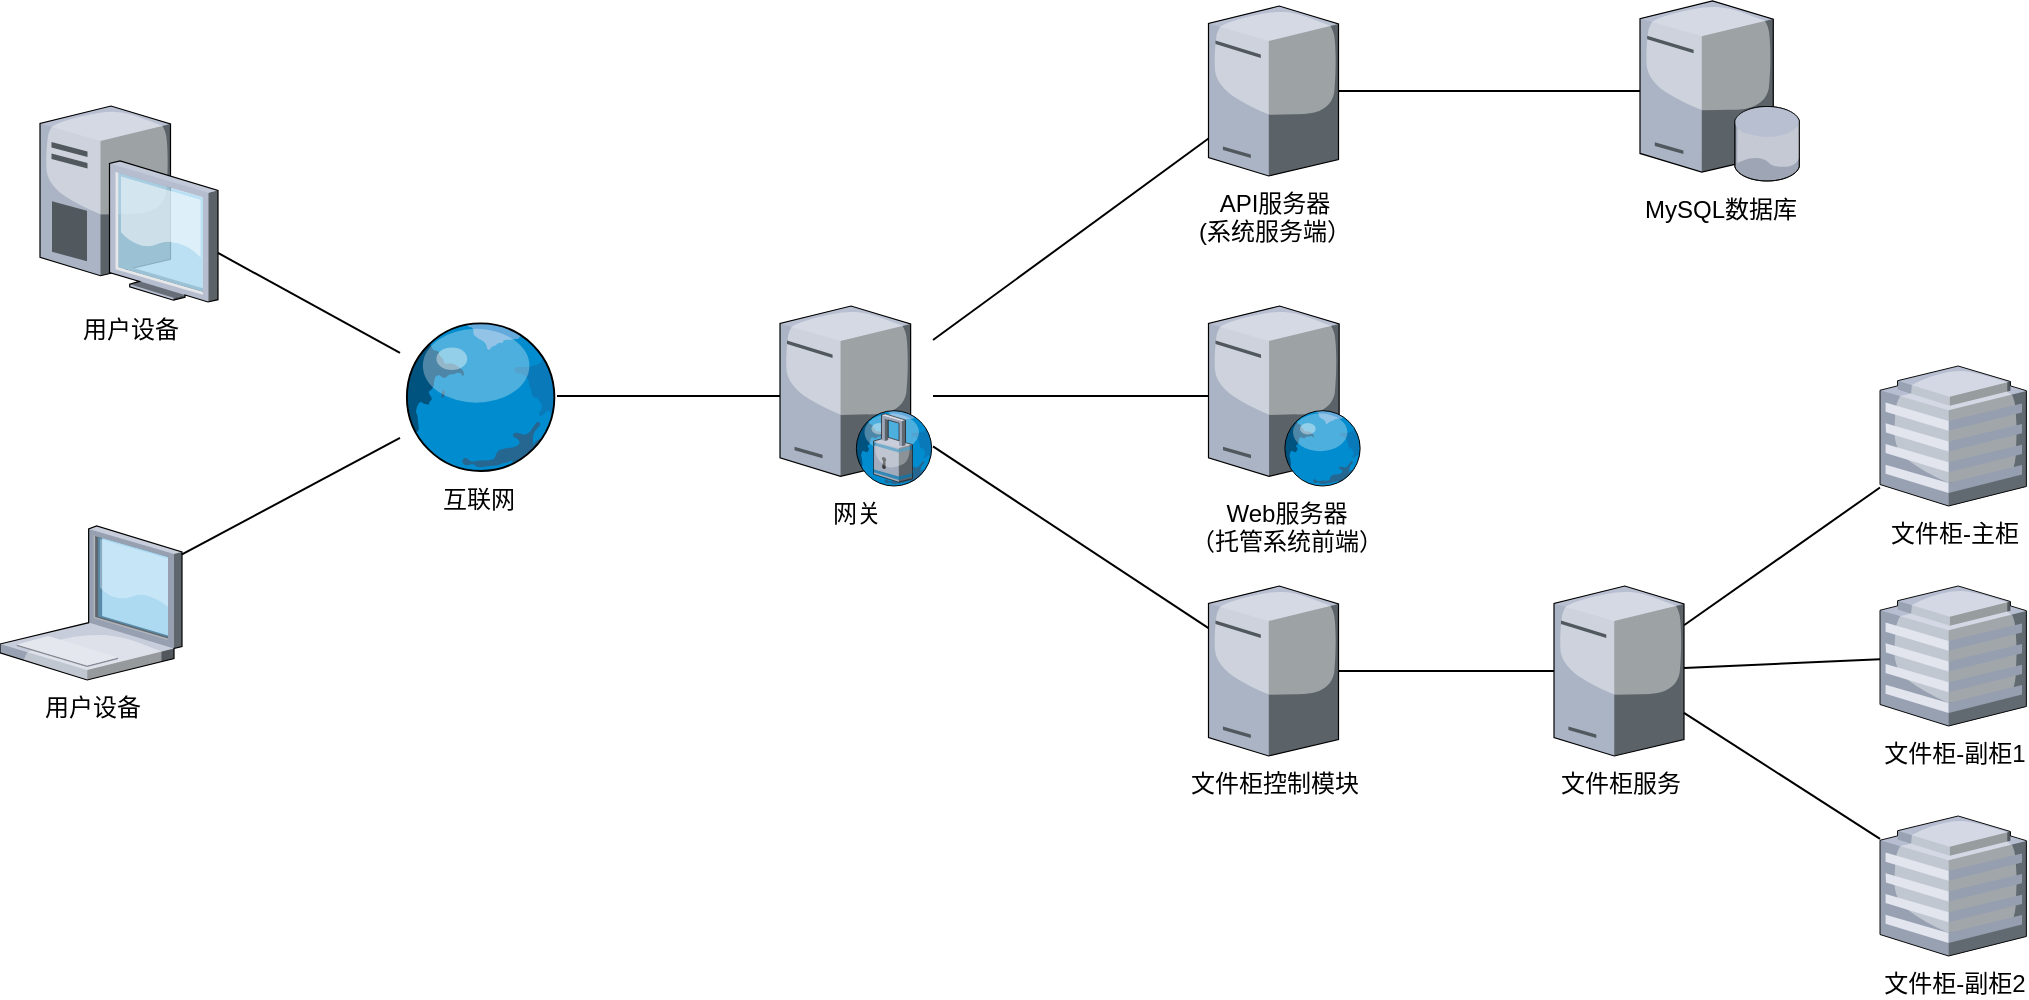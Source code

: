 <mxfile version="26.2.15">
  <diagram name="第 1 页" id="-pRMrxnwegoPKFar7Ro3">
    <mxGraphModel dx="1097" dy="584" grid="1" gridSize="10" guides="1" tooltips="1" connect="1" arrows="1" fold="1" page="1" pageScale="1" pageWidth="827" pageHeight="1169" math="0" shadow="0">
      <root>
        <mxCell id="0" />
        <mxCell id="1" parent="0" />
        <mxCell id="6qK6w1fUxaMm84eF96_b-1" value="用户设备" style="verticalLabelPosition=bottom;sketch=0;aspect=fixed;html=1;verticalAlign=top;strokeColor=none;align=center;outlineConnect=0;shape=mxgraph.citrix.desktop;" parent="1" vertex="1">
          <mxGeometry x="70" y="160" width="89" height="98" as="geometry" />
        </mxCell>
        <mxCell id="6qK6w1fUxaMm84eF96_b-2" value="用户设备" style="verticalLabelPosition=bottom;sketch=0;aspect=fixed;html=1;verticalAlign=top;strokeColor=none;align=center;outlineConnect=0;shape=mxgraph.citrix.laptop_1;" parent="1" vertex="1">
          <mxGeometry x="50" y="370" width="91" height="77" as="geometry" />
        </mxCell>
        <mxCell id="6qK6w1fUxaMm84eF96_b-3" value="网关" style="verticalLabelPosition=bottom;sketch=0;aspect=fixed;html=1;verticalAlign=top;strokeColor=none;align=center;outlineConnect=0;shape=mxgraph.citrix.proxy_server;" parent="1" vertex="1">
          <mxGeometry x="440" y="260" width="76.5" height="90" as="geometry" />
        </mxCell>
        <mxCell id="6qK6w1fUxaMm84eF96_b-4" value="&lt;div&gt;API服务器&lt;/div&gt;&lt;div&gt;(系统服务端）&lt;/div&gt;" style="verticalLabelPosition=bottom;sketch=0;aspect=fixed;html=1;verticalAlign=top;strokeColor=none;align=center;outlineConnect=0;shape=mxgraph.citrix.tower_server;" parent="1" vertex="1">
          <mxGeometry x="654.25" y="110" width="65" height="85" as="geometry" />
        </mxCell>
        <mxCell id="6qK6w1fUxaMm84eF96_b-5" value="&lt;div&gt;Web服务器&lt;/div&gt;&lt;div&gt;（托管系统前端）&lt;/div&gt;" style="verticalLabelPosition=bottom;sketch=0;aspect=fixed;html=1;verticalAlign=top;strokeColor=none;align=center;outlineConnect=0;shape=mxgraph.citrix.web_server;" parent="1" vertex="1">
          <mxGeometry x="654.25" y="260" width="76.5" height="90" as="geometry" />
        </mxCell>
        <mxCell id="6qK6w1fUxaMm84eF96_b-6" value="MySQL数据库" style="verticalLabelPosition=bottom;sketch=0;aspect=fixed;html=1;verticalAlign=top;strokeColor=none;align=center;outlineConnect=0;shape=mxgraph.citrix.database_server;" parent="1" vertex="1">
          <mxGeometry x="870" y="107.5" width="80" height="90" as="geometry" />
        </mxCell>
        <mxCell id="6qK6w1fUxaMm84eF96_b-7" value="文件柜控制模块" style="verticalLabelPosition=bottom;sketch=0;aspect=fixed;html=1;verticalAlign=top;strokeColor=none;align=center;outlineConnect=0;shape=mxgraph.citrix.tower_server;" parent="1" vertex="1">
          <mxGeometry x="654.25" y="400" width="65" height="85" as="geometry" />
        </mxCell>
        <mxCell id="6qK6w1fUxaMm84eF96_b-9" value="" style="endArrow=none;html=1;rounded=0;" parent="1" source="6qK6w1fUxaMm84eF96_b-1" target="wMVqPyCpb7T7B9sVLrzH-5" edge="1">
          <mxGeometry width="50" height="50" relative="1" as="geometry">
            <mxPoint x="610" y="290" as="sourcePoint" />
            <mxPoint x="660" y="240" as="targetPoint" />
          </mxGeometry>
        </mxCell>
        <mxCell id="6qK6w1fUxaMm84eF96_b-10" value="" style="endArrow=none;html=1;rounded=0;" parent="1" source="6qK6w1fUxaMm84eF96_b-2" target="wMVqPyCpb7T7B9sVLrzH-5" edge="1">
          <mxGeometry width="50" height="50" relative="1" as="geometry">
            <mxPoint x="610" y="290" as="sourcePoint" />
            <mxPoint x="660" y="240" as="targetPoint" />
          </mxGeometry>
        </mxCell>
        <mxCell id="6qK6w1fUxaMm84eF96_b-11" value="" style="endArrow=none;html=1;rounded=0;" parent="1" source="6qK6w1fUxaMm84eF96_b-5" target="6qK6w1fUxaMm84eF96_b-3" edge="1">
          <mxGeometry width="50" height="50" relative="1" as="geometry">
            <mxPoint x="610" y="290" as="sourcePoint" />
            <mxPoint x="660" y="240" as="targetPoint" />
          </mxGeometry>
        </mxCell>
        <mxCell id="6qK6w1fUxaMm84eF96_b-12" value="" style="endArrow=none;html=1;rounded=0;" parent="1" source="6qK6w1fUxaMm84eF96_b-3" target="6qK6w1fUxaMm84eF96_b-4" edge="1">
          <mxGeometry width="50" height="50" relative="1" as="geometry">
            <mxPoint x="610" y="290" as="sourcePoint" />
            <mxPoint x="660" y="240" as="targetPoint" />
          </mxGeometry>
        </mxCell>
        <mxCell id="6qK6w1fUxaMm84eF96_b-13" value="" style="endArrow=none;html=1;rounded=0;" parent="1" source="6qK6w1fUxaMm84eF96_b-3" target="6qK6w1fUxaMm84eF96_b-7" edge="1">
          <mxGeometry width="50" height="50" relative="1" as="geometry">
            <mxPoint x="610" y="290" as="sourcePoint" />
            <mxPoint x="660" y="240" as="targetPoint" />
          </mxGeometry>
        </mxCell>
        <mxCell id="6qK6w1fUxaMm84eF96_b-14" value="" style="endArrow=none;html=1;rounded=0;" parent="1" source="6qK6w1fUxaMm84eF96_b-6" target="6qK6w1fUxaMm84eF96_b-4" edge="1">
          <mxGeometry width="50" height="50" relative="1" as="geometry">
            <mxPoint x="610" y="290" as="sourcePoint" />
            <mxPoint x="660" y="240" as="targetPoint" />
          </mxGeometry>
        </mxCell>
        <mxCell id="6qK6w1fUxaMm84eF96_b-16" value="文件柜服务" style="verticalLabelPosition=bottom;sketch=0;aspect=fixed;html=1;verticalAlign=top;strokeColor=none;align=center;outlineConnect=0;shape=mxgraph.citrix.tower_server;" parent="1" vertex="1">
          <mxGeometry x="827" y="400" width="65" height="85" as="geometry" />
        </mxCell>
        <mxCell id="6qK6w1fUxaMm84eF96_b-17" value="" style="endArrow=none;html=1;rounded=0;" parent="1" source="6qK6w1fUxaMm84eF96_b-16" target="6qK6w1fUxaMm84eF96_b-7" edge="1">
          <mxGeometry width="50" height="50" relative="1" as="geometry">
            <mxPoint x="610" y="290" as="sourcePoint" />
            <mxPoint x="660" y="240" as="targetPoint" />
          </mxGeometry>
        </mxCell>
        <mxCell id="6qK6w1fUxaMm84eF96_b-18" value="" style="endArrow=none;html=1;rounded=0;" parent="1" source="6qK6w1fUxaMm84eF96_b-3" target="wMVqPyCpb7T7B9sVLrzH-5" edge="1">
          <mxGeometry width="50" height="50" relative="1" as="geometry">
            <mxPoint x="610" y="290" as="sourcePoint" />
            <mxPoint x="660" y="240" as="targetPoint" />
          </mxGeometry>
        </mxCell>
        <mxCell id="wMVqPyCpb7T7B9sVLrzH-4" value="文件柜-副柜1" style="verticalLabelPosition=bottom;sketch=0;aspect=fixed;html=1;verticalAlign=top;strokeColor=none;align=center;outlineConnect=0;shape=mxgraph.citrix.hq_enterprise;" vertex="1" parent="1">
          <mxGeometry x="990" y="400" width="73.18" height="70" as="geometry" />
        </mxCell>
        <mxCell id="wMVqPyCpb7T7B9sVLrzH-5" value="互联网" style="verticalLabelPosition=bottom;sketch=0;aspect=fixed;html=1;verticalAlign=top;strokeColor=none;align=center;outlineConnect=0;shape=mxgraph.citrix.globe;" vertex="1" parent="1">
          <mxGeometry x="250" y="267.5" width="78.5" height="75" as="geometry" />
        </mxCell>
        <mxCell id="wMVqPyCpb7T7B9sVLrzH-6" value="文件柜-主柜" style="verticalLabelPosition=bottom;sketch=0;aspect=fixed;html=1;verticalAlign=top;strokeColor=none;align=center;outlineConnect=0;shape=mxgraph.citrix.hq_enterprise;" vertex="1" parent="1">
          <mxGeometry x="990" y="290" width="73.18" height="70" as="geometry" />
        </mxCell>
        <mxCell id="wMVqPyCpb7T7B9sVLrzH-7" value="文件柜-副柜2" style="verticalLabelPosition=bottom;sketch=0;aspect=fixed;html=1;verticalAlign=top;strokeColor=none;align=center;outlineConnect=0;shape=mxgraph.citrix.hq_enterprise;" vertex="1" parent="1">
          <mxGeometry x="990" y="515" width="73.18" height="70" as="geometry" />
        </mxCell>
        <mxCell id="wMVqPyCpb7T7B9sVLrzH-9" value="" style="endArrow=none;html=1;rounded=0;" edge="1" parent="1" source="6qK6w1fUxaMm84eF96_b-16" target="wMVqPyCpb7T7B9sVLrzH-4">
          <mxGeometry width="50" height="50" relative="1" as="geometry">
            <mxPoint x="610" y="290" as="sourcePoint" />
            <mxPoint x="660" y="240" as="targetPoint" />
          </mxGeometry>
        </mxCell>
        <mxCell id="wMVqPyCpb7T7B9sVLrzH-10" value="" style="endArrow=none;html=1;rounded=0;" edge="1" parent="1" source="6qK6w1fUxaMm84eF96_b-16" target="wMVqPyCpb7T7B9sVLrzH-6">
          <mxGeometry width="50" height="50" relative="1" as="geometry">
            <mxPoint x="610" y="290" as="sourcePoint" />
            <mxPoint x="660" y="240" as="targetPoint" />
          </mxGeometry>
        </mxCell>
        <mxCell id="wMVqPyCpb7T7B9sVLrzH-11" value="" style="endArrow=none;html=1;rounded=0;" edge="1" parent="1" source="6qK6w1fUxaMm84eF96_b-16" target="wMVqPyCpb7T7B9sVLrzH-7">
          <mxGeometry width="50" height="50" relative="1" as="geometry">
            <mxPoint x="610" y="290" as="sourcePoint" />
            <mxPoint x="660" y="240" as="targetPoint" />
          </mxGeometry>
        </mxCell>
      </root>
    </mxGraphModel>
  </diagram>
</mxfile>
